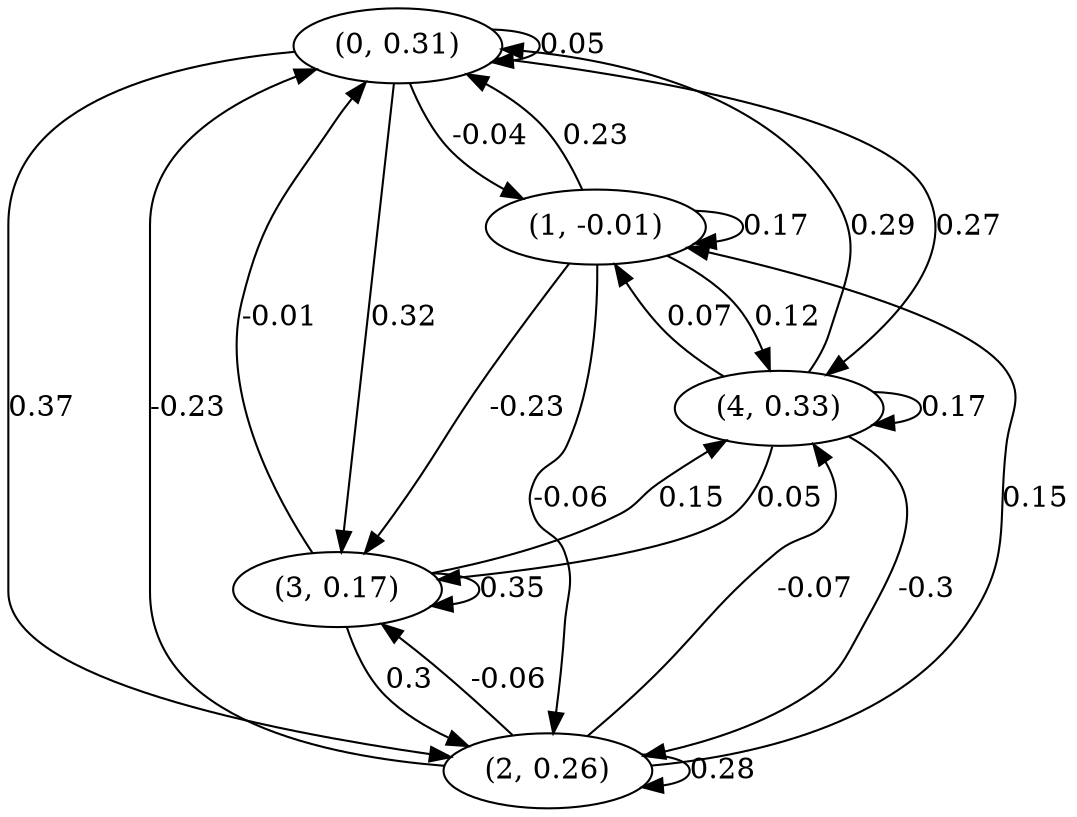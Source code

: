 digraph {
    0 [ label = "(0, 0.31)" ]
    1 [ label = "(1, -0.01)" ]
    2 [ label = "(2, 0.26)" ]
    3 [ label = "(3, 0.17)" ]
    4 [ label = "(4, 0.33)" ]
    0 -> 0 [ label = "0.05" ]
    1 -> 1 [ label = "0.17" ]
    2 -> 2 [ label = "0.28" ]
    3 -> 3 [ label = "0.35" ]
    4 -> 4 [ label = "0.17" ]
    1 -> 0 [ label = "0.23" ]
    2 -> 0 [ label = "-0.23" ]
    3 -> 0 [ label = "-0.01" ]
    4 -> 0 [ label = "0.29" ]
    0 -> 1 [ label = "-0.04" ]
    2 -> 1 [ label = "0.15" ]
    4 -> 1 [ label = "0.07" ]
    0 -> 2 [ label = "0.37" ]
    1 -> 2 [ label = "-0.06" ]
    3 -> 2 [ label = "0.3" ]
    4 -> 2 [ label = "-0.3" ]
    0 -> 3 [ label = "0.32" ]
    1 -> 3 [ label = "-0.23" ]
    2 -> 3 [ label = "-0.06" ]
    4 -> 3 [ label = "0.05" ]
    0 -> 4 [ label = "0.27" ]
    1 -> 4 [ label = "0.12" ]
    2 -> 4 [ label = "-0.07" ]
    3 -> 4 [ label = "0.15" ]
}

